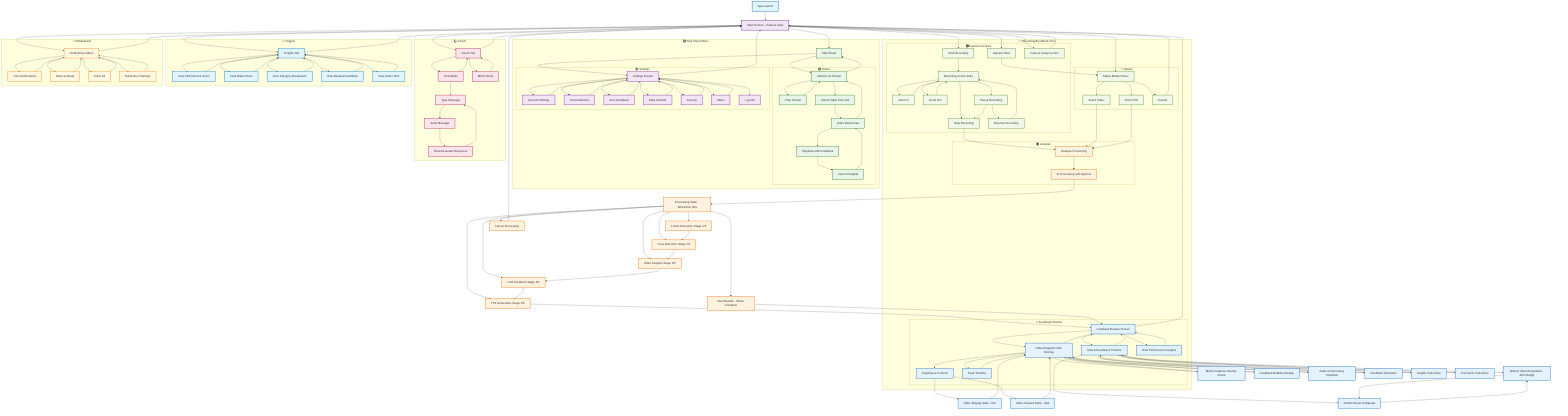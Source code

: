 graph TD
    %% Legend:
    %% 🚀 Entry Point: App Launch
    %% 🟣 Main Screen: Camera View with all navigation options
    %% 🟢 Side Sheet: Settings flow (C-series)
    %% 🔴 Recording: Recording + Upload Video flows (F & G-series)
    %% 🟡 Coach: Coach flow (E-series)
    %% 🔵 Insights: Insights flow (H-series)
    %% 🟣 Settings: Settings sub-screens
    %% 
    %% Wireframe Mapping:
    %% G6A (Processing State) = 02a_video_processing.png
    %% G8 (Video Playback) = 02b_video_playback.png  
    %% G11A (Playing State) = 02c_video_ontap_played.png
    %% G11B (Paused State) = 02d_video_ontap_paused.png
    %% G9D (Bottom Sheet) = 02e_video_bottom_sheet.png
    
    %% Entry Points
    A[App Launch] --> B[Main Screen - Camera View]
    
    %% Main Screen Actions
    B --> C[Side Sheet]
    B --> E[Coach Tab]
    B --> F[Native Media Picker]
    B --> G[Start Recording]
    B --> H[Insights Tab]
    
    %% Camera Controls - Left and Right positioning
    B --> F4[Upload Video]
    B --> G0E[Camera Swap Control]
    
    %% Grouping Boxes
    subgraph SideSheetMenu ["🟢 Side Sheet Menu"]
        C

        subgraph Videos ["🟢 Videos"]
            C1
            C4
            C5
            C6
            C7
            C8
        end
        
        subgraph Settings ["🟣 Settings"]
            C3
            C9
            C10
            C11
            C12
            C13
            C14
            C15
        end
    end
    
    subgraph RecordingFlow ["🔴 Recording/Feedback Flow"]
        subgraph Upload ["🔵 Upload"]
            F
            F1
            F2
            F3
        end
                
        subgraph CameraControls ["📷 Camera Controls"]
            G0E
            F
            F1
            F2
            F3
            F4
            G
            G1
            G1A
            G1B
            G2
            G3
            G4
        end
        
        subgraph Analysis ["🟠 Analysis"]
            G5
            G6
        end
        
        subgraph FeedbackReview ["🔵 Feedback Review"]
            G7
            G8
            G9
            G10
            G11
            G12
        end
    end
    
    subgraph Coach ["🟡 Coach"]
        E
        E1
        E2
        E3
        E4
        E5
    end
    
    subgraph Insights ["🔵 Insights"]
        H
        H1
        H2
        H3
        H4
        H5
    end
    
    subgraph Notifications ["🔔 Notifications"]
        G0
        G0A
        G0B
        G0C
        G0D
    end
    
    %% Side Sheet Flow
    C --> C1[Videos List Screen]
    C --> C3[Settings Screen]
    C1 --> C
    C3 --> B
    
    %% Videos List Screen Actions
    C1 --> C4[Filter Screen]
    C1 --> C5[Select Video from List]
    C4 --> C1
    
    %% Video Detail Flow
    C5 --> C6[Video Detail View]
    C6 --> C7[Playback with Feedback]
    C7 --> C8[View AI Insights]
    C8 --> C6
    C6 --> C1
    
    %% Settings Screen Actions
    C3 --> C9[Account Settings]
    C3 --> C10[Personalisation]
    C3 --> C11[Give Feedback]
    C3 --> C12[Data Controls]
    C3 --> C13[Security]
    C3 --> C14[About]
    C3 --> C15[Log Out]
    C9 --> C3
    C10 --> C3
    C11 --> C3
    C12 --> C3
    C13 --> C3
    C14 --> C3


    %% Notifications Flow
    B --> G0[Notifications Menu]
    G0 --> G0A[View Notifications]
    G0 --> G0B[Mark as Read]
    G0 --> G0C[Clear All]
    G0 --> G0D[Notification Settings]
    G0A --> G0
    G0B --> G0
    G0C --> G0
    G0D --> G0
    G0 --> B
    
    %% Camera Controls Flow
    F4 --> F[Native Media Picker]
    G0E --> B
    
    %% Recording Flow - Active State
    G --> G1[Recording Active State]
    G1 --> G1A[Zoom In]
    G1 --> G1B[Zoom Out]
    G1A --> G1
    G1B --> G1
    G1 --> G2[Pause Recording]
    G1 --> G3[Stop Recording]
    G2 --> G4[Resume Recording]
    G2 --> G3
    G4 --> G1
    G3 --> G5[Analysis Processing]
    
    %% Upload Video
    F --> F1[Select Video]
    F --> F2[Select File]
    F --> F3[Cancel]
    F1 --> G5[Analysis Processing] 
    F2 --> G5[Analysis Processing] 
    F3 --> B
    
    %% Analysis Flow - Enhanced with Processing States
    G5 --> G6[AI Processing with Spinner]
    G6 --> G6A[Processing State - Wireframe 02a]
    G6A --> G6B[Frame Extraction Stage 1/5]
    G6A --> G6C[Pose Detection Stage 2/5]
    G6A --> G6D[Video Analysis Stage 3/5]
    G6A --> G6E[LLM Feedback Stage 4/5]
    G6A --> G6F[TTS Generation Stage 5/5]
    G6B --> G6C
    G6C --> G6D
    G6D --> G6E
    G6E --> G6F
    G6F --> G7[Feedback Review Screen]
    
    %% Processing State Navigation
    G6A --> G6A1[Cancel Processing]
    G6A --> G6A2[View Results - When Complete]
    G6A1 --> B
    G6A2 --> G7
    
    %% Feedback Review Flow - Enhanced with Wireframe States
    G7 --> G8[Video Playback with Overlay]
    G7 --> G9[View AI Feedback Timeline]
    G7 --> G10[View Performance Insights]
    
    %% Video Playback Sub-states (Wireframe 02b)
    G8 --> G8A[Motion Capture Overlay Active]
    G8 --> G8B[Feedback Bubbles Display]
    G8 --> G8C[Audio Commentary Playback]
    G8A --> G8
    G8B --> G8
    G8C --> G8
    
    %% Video Controls Sub-states (Wireframes 02c/02d)
    G8 --> G11[Play/Pause Controls]
    G8 --> G12[Seek Timeline]
    G11 --> G11A[Video Playing State - 02c]
    G11 --> G11B[Video Paused State - 02d]
    G11A --> G8
    G11B --> G8
    G12 --> G8
    
    %% Bottom Sheet Sub-states (Wireframe 02e)
    G9 --> G9A[Feedback Tab Active]
    G9 --> G9B[Insights Tab Active]
    G9 --> G9C[Comments Tab Active]
    G9 --> G9D[Bottom Sheet Expanded - 40% Height]
    G9 --> G9E[Bottom Sheet Collapsed]
    G9A --> G9
    G9B --> G9
    G9C --> G9
    G9D --> G9E
    G9E --> G9D
    
    %% Navigation between main states
    G9 --> G7
    G10 --> G7
    G8 --> G7

    %% Coach Tab Flow
    E --> E1[Chat Mode]
    E --> E2[Mirror Mode]
    E1 --> E3[Type Message]
    E3 --> E4[Send Message]
    E4 --> E5[Receive Avatar Response]
    E5 --> E3
    E1 --> E
    E2 --> E
    
    %% Insights Tab Flow
    H --> H1[View Performance Score]
    H --> H2[View Radar Chart]
    H --> H3[View Category Breakdown]
    H --> H4[View Detailed Feedback]
    H --> H5[View Action Plan]
    H1 --> H
    H2 --> H
    H3 --> H
    H4 --> H
    H5 --> H
    
    %% Navigation Back
    E --> B
    G7 --> B
    H --> B
    
    %% Styling
    classDef entryPoint fill:#e1f5fe,stroke:#01579b,stroke-width:2px
    classDef mainScreen fill:#f3e5f5,stroke:#4a148c,stroke-width:2px
    classDef sideSheet fill:#e8f5e8,stroke:#2e7d32,stroke-width:2px
    classDef recording fill:#ffebee,stroke:#c62828,stroke-width:2px
    classDef analysis fill:#fff3e0,stroke:#ef6c00,stroke-width:2px
    classDef feedback fill:#e3f2fd,stroke:#1565c0,stroke-width:2px
    classDef coach fill:#fce4ec,stroke:#ad1457,stroke-width:2px
    classDef insights fill:#e1f5fe,stroke:#0277bd,stroke-width:2px
    classDef settings fill:#f3e5f5,stroke:#7b1fa2,stroke-width:2px
    classDef notifications fill:#fff8e1,stroke:#f57f17,stroke-width:2px
    classDef cameraControls fill:#f1f8e9,stroke:#558b2f,stroke-width:2px
    class A entryPoint
    class B mainScreen
    class C,C1,C3,C4,C5,C6,C7,C8,C9,C10,C11,C12,C13,C14,C15 sideSheet
    class G5,G6,G6A,G6B,G6C,G6D,G6E,G6F,G6A1,G6A2,G7,G8,G8A,G8B,G8C,G9,G9A,G9B,G9C,G9D,G9E,G10,G11,G11A,G11B,G12 recording
    class G5,G6,G6A,G6B,G6C,G6D,G6E,G6F,G6A1,G6A2 analysis
    class G7,G8,G8A,G8B,G8C,G9,G9A,G9B,G9C,G9D,G9E,G10,G11,G11A,G11B,G12 feedback
    class E,E1,E2,E3,E4,E5 coach
    class H,H1,H2,H3,H4,H5 insights
    class C3,C9,C10,C11,C12,C13,C14,C15 settings
    class G0,G0A,G0B,G0C,G0D notifications
    class G0E,F,F1,F2,F3,F4,G,G1,G1A,G1B,G2,G3,G4 cameraControls